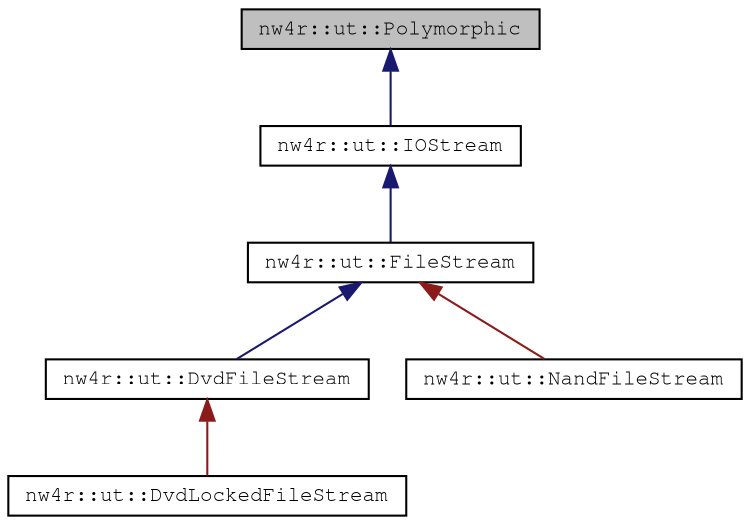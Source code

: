 digraph "nw4r::ut::Polymorphic"
{
 // LATEX_PDF_SIZE
  edge [fontname="FreeMono",fontsize="10",labelfontname="FreeMono",labelfontsize="10"];
  node [fontname="FreeMono",fontsize="10",shape=record];
  Node1 [label="nw4r::ut::Polymorphic",height=0.2,width=0.4,color="black", fillcolor="grey75", style="filled", fontcolor="black",tooltip=" "];
  Node1 -> Node2 [dir="back",color="midnightblue",fontsize="10",style="solid",fontname="FreeMono"];
  Node2 [label="nw4r::ut::IOStream",height=0.2,width=0.4,color="black", fillcolor="white", style="filled",URL="$structnw4r_1_1ut_1_1_i_o_stream.html",tooltip=" "];
  Node2 -> Node3 [dir="back",color="midnightblue",fontsize="10",style="solid",fontname="FreeMono"];
  Node3 [label="nw4r::ut::FileStream",height=0.2,width=0.4,color="black", fillcolor="white", style="filled",URL="$classnw4r_1_1ut_1_1_file_stream.html",tooltip=" "];
  Node3 -> Node4 [dir="back",color="midnightblue",fontsize="10",style="solid",fontname="FreeMono"];
  Node4 [label="nw4r::ut::DvdFileStream",height=0.2,width=0.4,color="black", fillcolor="white", style="filled",URL="$structnw4r_1_1ut_1_1_dvd_file_stream.html",tooltip=" "];
  Node4 -> Node5 [dir="back",color="firebrick4",fontsize="10",style="solid",fontname="FreeMono"];
  Node5 [label="nw4r::ut::DvdLockedFileStream",height=0.2,width=0.4,color="black", fillcolor="white", style="filled",URL="$classnw4r_1_1ut_1_1_dvd_locked_file_stream.html",tooltip=" "];
  Node3 -> Node6 [dir="back",color="firebrick4",fontsize="10",style="solid",fontname="FreeMono"];
  Node6 [label="nw4r::ut::NandFileStream",height=0.2,width=0.4,color="black", fillcolor="white", style="filled",URL="$classnw4r_1_1ut_1_1_nand_file_stream.html",tooltip=" "];
}
